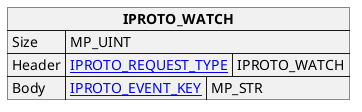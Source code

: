 @startuml

skinparam map {
    HyperlinkColor #0077FF
    FontColor #313131
    BorderColor #313131
    BackgroundColor transparent
}

json "**IPROTO_WATCH**" as watch {
    "Size": "MP_UINT",
    "Header": {
      "[[https://tarantool.io/en/doc/latest/dev_guide/internals/iproto/keys IPROTO_REQUEST_TYPE]]": "IPROTO_WATCH"
    },
    "Body": {
      "[[https://tarantool.io/en/doc/latest/dev_guide/internals/iproto/keys IPROTO_EVENT_KEY]]": "MP_STR"
    }
}

@enduml
